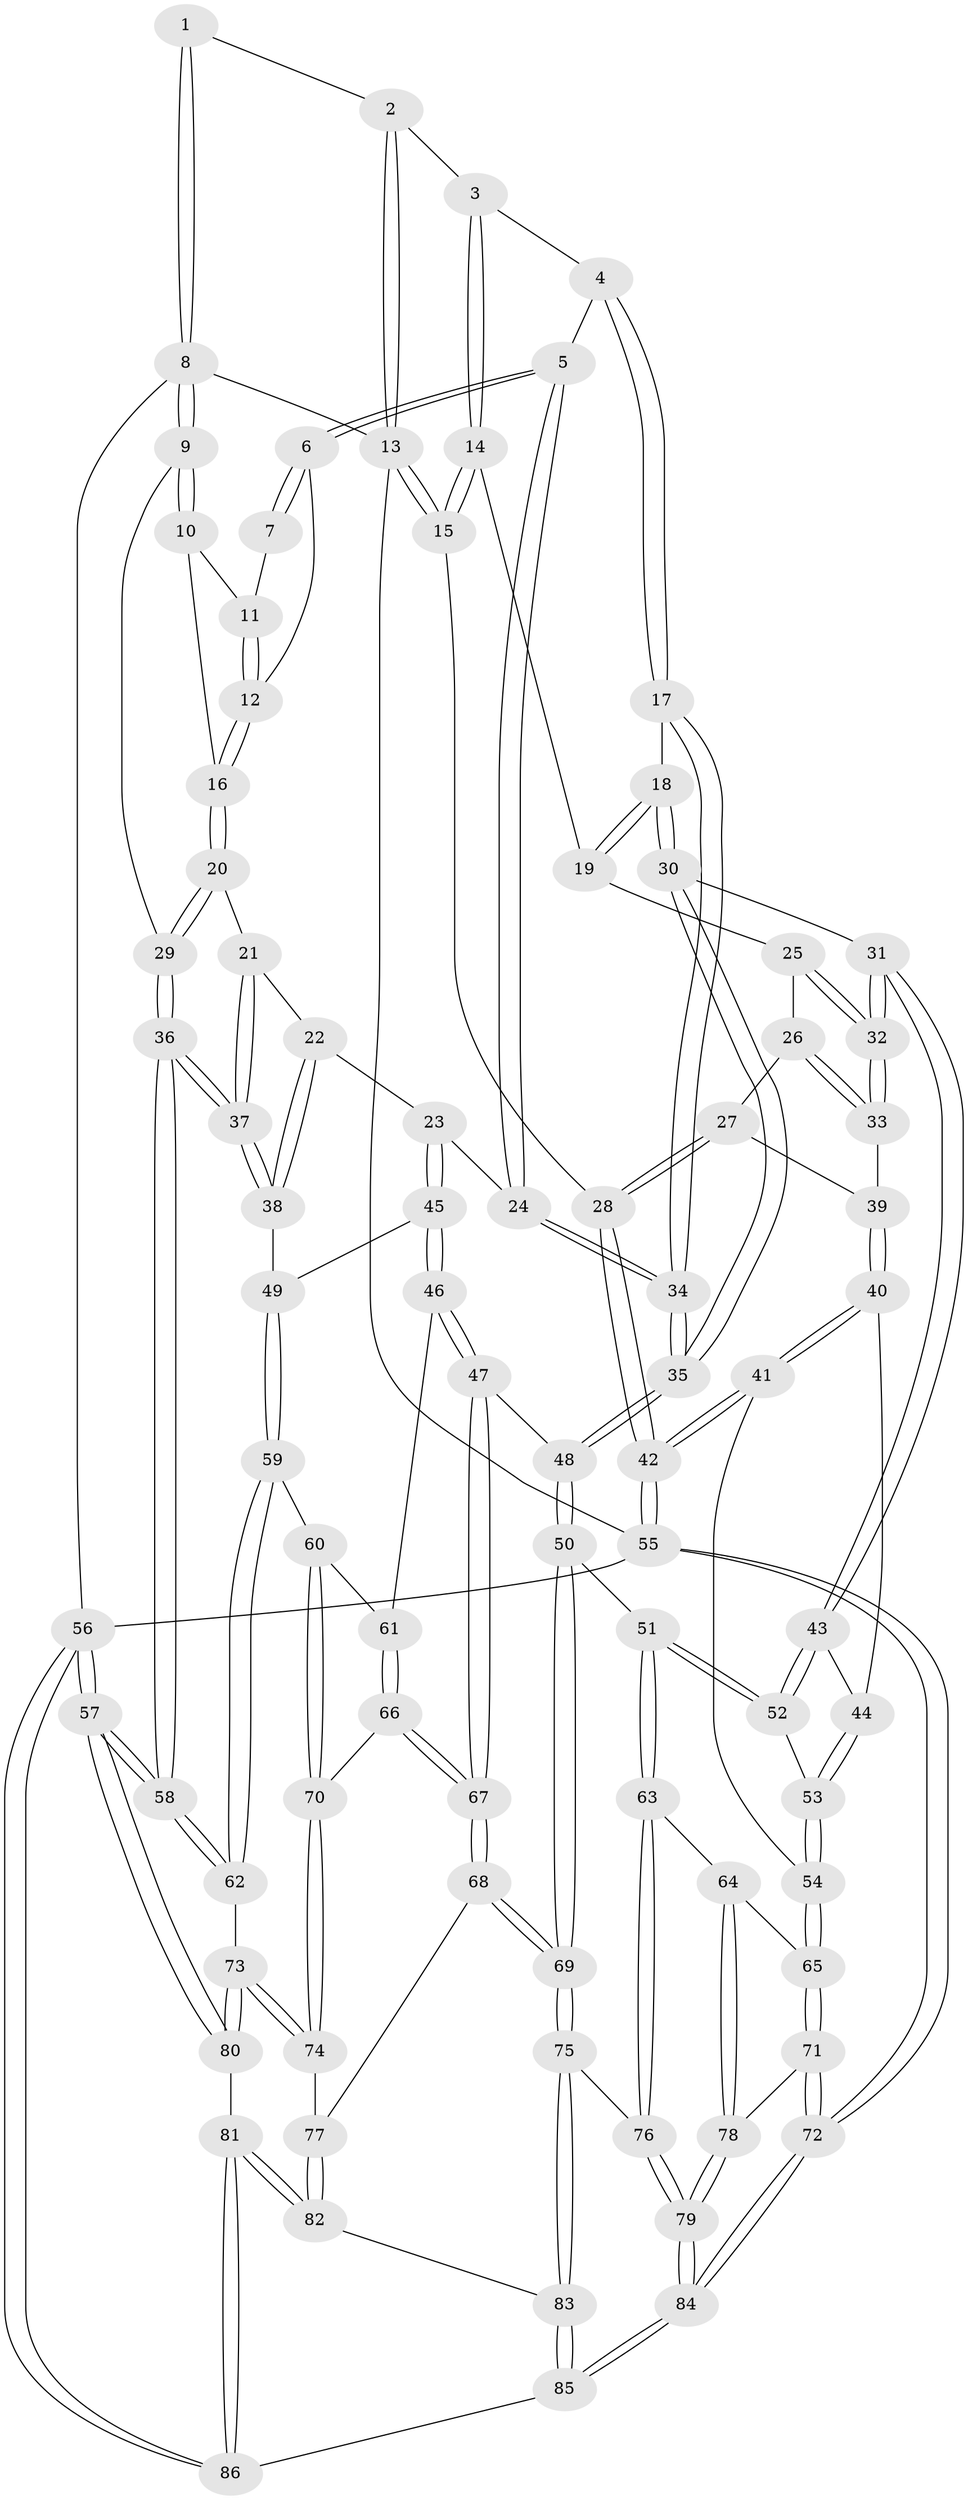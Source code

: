 // Generated by graph-tools (version 1.1) at 2025/11/02/27/25 16:11:56]
// undirected, 86 vertices, 212 edges
graph export_dot {
graph [start="1"]
  node [color=gray90,style=filled];
  1 [pos="+0.8688120751391366+0"];
  2 [pos="+0.5135497854549536+0"];
  3 [pos="+0.514160098124653+0"];
  4 [pos="+0.5833733756235622+0.08911610897120908"];
  5 [pos="+0.6406962611835654+0.16890388263918954"];
  6 [pos="+0.6734365675871435+0.1634964149557321"];
  7 [pos="+0.8470694389924408+0.04962744302808835"];
  8 [pos="+1+0"];
  9 [pos="+1+0.14207483865260526"];
  10 [pos="+0.9876391543858184+0.12788827671793523"];
  11 [pos="+0.8686868019407974+0.09413763780275936"];
  12 [pos="+0.8516066963683492+0.20144593485887044"];
  13 [pos="+0+0"];
  14 [pos="+0.32537633457958826+0.17099060307602912"];
  15 [pos="+0+0"];
  16 [pos="+0.8602824547494273+0.21521323836920334"];
  17 [pos="+0.4078680953784952+0.265652476204356"];
  18 [pos="+0.3813195410113909+0.2678775482615538"];
  19 [pos="+0.3285073234767563+0.18894742892257263"];
  20 [pos="+0.8729177380925915+0.24943871044055058"];
  21 [pos="+0.8490205423056764+0.31730483802777054"];
  22 [pos="+0.8338139617612084+0.32272172341901"];
  23 [pos="+0.722159530910724+0.3541507137153167"];
  24 [pos="+0.638151355844777+0.31803680297213976"];
  25 [pos="+0.2339922480208099+0.2584901703698274"];
  26 [pos="+0.1604727024425594+0.2518862288819372"];
  27 [pos="+0+0.21802241334717296"];
  28 [pos="+0+0.12944630963145357"];
  29 [pos="+1+0.2057282841332261"];
  30 [pos="+0.3444765193079967+0.36577756471568135"];
  31 [pos="+0.29842541597688144+0.3836907934057305"];
  32 [pos="+0.2684848464536811+0.3739431140966851"];
  33 [pos="+0.2672038059495031+0.373995325575487"];
  34 [pos="+0.6019807334271944+0.3457059042733287"];
  35 [pos="+0.5143054689923756+0.5074632634475404"];
  36 [pos="+1+0.51006755018816"];
  37 [pos="+0.9980206707051271+0.4500079471917727"];
  38 [pos="+0.8400443781620118+0.4808892080521195"];
  39 [pos="+0.18976117567402911+0.38372480700118566"];
  40 [pos="+0.1576288805421042+0.4631551332205354"];
  41 [pos="+0.05264975234338665+0.5614016303431024"];
  42 [pos="+0+0.5136551053729015"];
  43 [pos="+0.2798425660268896+0.4860520823994647"];
  44 [pos="+0.20347638345402871+0.4740357408448416"];
  45 [pos="+0.7742353229723153+0.4984853116229527"];
  46 [pos="+0.6692790011328189+0.5813604002084903"];
  47 [pos="+0.6081693300070854+0.5737300805554837"];
  48 [pos="+0.514245807271886+0.5370401849324915"];
  49 [pos="+0.778715644963264+0.49989401960737906"];
  50 [pos="+0.5112571600413832+0.5403462690324587"];
  51 [pos="+0.3855672599065779+0.61573298849741"];
  52 [pos="+0.2926614875202431+0.5486968015318326"];
  53 [pos="+0.22387416225198684+0.5637420754940421"];
  54 [pos="+0.09658911640173395+0.5962975896934092"];
  55 [pos="+0+1"];
  56 [pos="+1+1"];
  57 [pos="+1+1"];
  58 [pos="+1+0.646789070961735"];
  59 [pos="+0.8712567728890401+0.6424019189844438"];
  60 [pos="+0.7473337314401134+0.665368636125659"];
  61 [pos="+0.679403768963266+0.5947355427299331"];
  62 [pos="+0.9747401288166132+0.6805219037821553"];
  63 [pos="+0.3756633204476555+0.6436198076233887"];
  64 [pos="+0.3299712059457171+0.6992964428195637"];
  65 [pos="+0.1390953432947108+0.684445358087265"];
  66 [pos="+0.6607734014253271+0.7173491547470295"];
  67 [pos="+0.6292636918475465+0.7324096779441828"];
  68 [pos="+0.5898748066417859+0.8061935380116244"];
  69 [pos="+0.5661591229342945+0.8205688472274272"];
  70 [pos="+0.7360655638369156+0.71263285697849"];
  71 [pos="+0.11788575376042369+0.8128378880025754"];
  72 [pos="+0+1"];
  73 [pos="+0.8206651853360446+0.8222020599102454"];
  74 [pos="+0.7489364714189588+0.786571852398369"];
  75 [pos="+0.5590904212126178+0.8306111805850298"];
  76 [pos="+0.5175911711602451+0.820340389897816"];
  77 [pos="+0.73131948421162+0.7932235922627201"];
  78 [pos="+0.3209682971889059+0.8104287712087455"];
  79 [pos="+0.3430675050354526+0.8569241678441999"];
  80 [pos="+0.8247020911577609+0.876820594112866"];
  81 [pos="+0.7783009749270702+0.9633398859263613"];
  82 [pos="+0.689688612346495+0.9133252447103961"];
  83 [pos="+0.5712288635663548+0.8917786288065972"];
  84 [pos="+0.283552800923208+1"];
  85 [pos="+0.4887557562217454+1"];
  86 [pos="+0.7992341534588887+1"];
  1 -- 2;
  1 -- 8;
  1 -- 8;
  2 -- 3;
  2 -- 13;
  2 -- 13;
  3 -- 4;
  3 -- 14;
  3 -- 14;
  4 -- 5;
  4 -- 17;
  4 -- 17;
  5 -- 6;
  5 -- 6;
  5 -- 24;
  5 -- 24;
  6 -- 7;
  6 -- 7;
  6 -- 12;
  7 -- 11;
  8 -- 9;
  8 -- 9;
  8 -- 13;
  8 -- 56;
  9 -- 10;
  9 -- 10;
  9 -- 29;
  10 -- 11;
  10 -- 16;
  11 -- 12;
  11 -- 12;
  12 -- 16;
  12 -- 16;
  13 -- 15;
  13 -- 15;
  13 -- 55;
  14 -- 15;
  14 -- 15;
  14 -- 19;
  15 -- 28;
  16 -- 20;
  16 -- 20;
  17 -- 18;
  17 -- 34;
  17 -- 34;
  18 -- 19;
  18 -- 19;
  18 -- 30;
  18 -- 30;
  19 -- 25;
  20 -- 21;
  20 -- 29;
  20 -- 29;
  21 -- 22;
  21 -- 37;
  21 -- 37;
  22 -- 23;
  22 -- 38;
  22 -- 38;
  23 -- 24;
  23 -- 45;
  23 -- 45;
  24 -- 34;
  24 -- 34;
  25 -- 26;
  25 -- 32;
  25 -- 32;
  26 -- 27;
  26 -- 33;
  26 -- 33;
  27 -- 28;
  27 -- 28;
  27 -- 39;
  28 -- 42;
  28 -- 42;
  29 -- 36;
  29 -- 36;
  30 -- 31;
  30 -- 35;
  30 -- 35;
  31 -- 32;
  31 -- 32;
  31 -- 43;
  31 -- 43;
  32 -- 33;
  32 -- 33;
  33 -- 39;
  34 -- 35;
  34 -- 35;
  35 -- 48;
  35 -- 48;
  36 -- 37;
  36 -- 37;
  36 -- 58;
  36 -- 58;
  37 -- 38;
  37 -- 38;
  38 -- 49;
  39 -- 40;
  39 -- 40;
  40 -- 41;
  40 -- 41;
  40 -- 44;
  41 -- 42;
  41 -- 42;
  41 -- 54;
  42 -- 55;
  42 -- 55;
  43 -- 44;
  43 -- 52;
  43 -- 52;
  44 -- 53;
  44 -- 53;
  45 -- 46;
  45 -- 46;
  45 -- 49;
  46 -- 47;
  46 -- 47;
  46 -- 61;
  47 -- 48;
  47 -- 67;
  47 -- 67;
  48 -- 50;
  48 -- 50;
  49 -- 59;
  49 -- 59;
  50 -- 51;
  50 -- 69;
  50 -- 69;
  51 -- 52;
  51 -- 52;
  51 -- 63;
  51 -- 63;
  52 -- 53;
  53 -- 54;
  53 -- 54;
  54 -- 65;
  54 -- 65;
  55 -- 72;
  55 -- 72;
  55 -- 56;
  56 -- 57;
  56 -- 57;
  56 -- 86;
  56 -- 86;
  57 -- 58;
  57 -- 58;
  57 -- 80;
  57 -- 80;
  58 -- 62;
  58 -- 62;
  59 -- 60;
  59 -- 62;
  59 -- 62;
  60 -- 61;
  60 -- 70;
  60 -- 70;
  61 -- 66;
  61 -- 66;
  62 -- 73;
  63 -- 64;
  63 -- 76;
  63 -- 76;
  64 -- 65;
  64 -- 78;
  64 -- 78;
  65 -- 71;
  65 -- 71;
  66 -- 67;
  66 -- 67;
  66 -- 70;
  67 -- 68;
  67 -- 68;
  68 -- 69;
  68 -- 69;
  68 -- 77;
  69 -- 75;
  69 -- 75;
  70 -- 74;
  70 -- 74;
  71 -- 72;
  71 -- 72;
  71 -- 78;
  72 -- 84;
  72 -- 84;
  73 -- 74;
  73 -- 74;
  73 -- 80;
  73 -- 80;
  74 -- 77;
  75 -- 76;
  75 -- 83;
  75 -- 83;
  76 -- 79;
  76 -- 79;
  77 -- 82;
  77 -- 82;
  78 -- 79;
  78 -- 79;
  79 -- 84;
  79 -- 84;
  80 -- 81;
  81 -- 82;
  81 -- 82;
  81 -- 86;
  81 -- 86;
  82 -- 83;
  83 -- 85;
  83 -- 85;
  84 -- 85;
  84 -- 85;
  85 -- 86;
}
